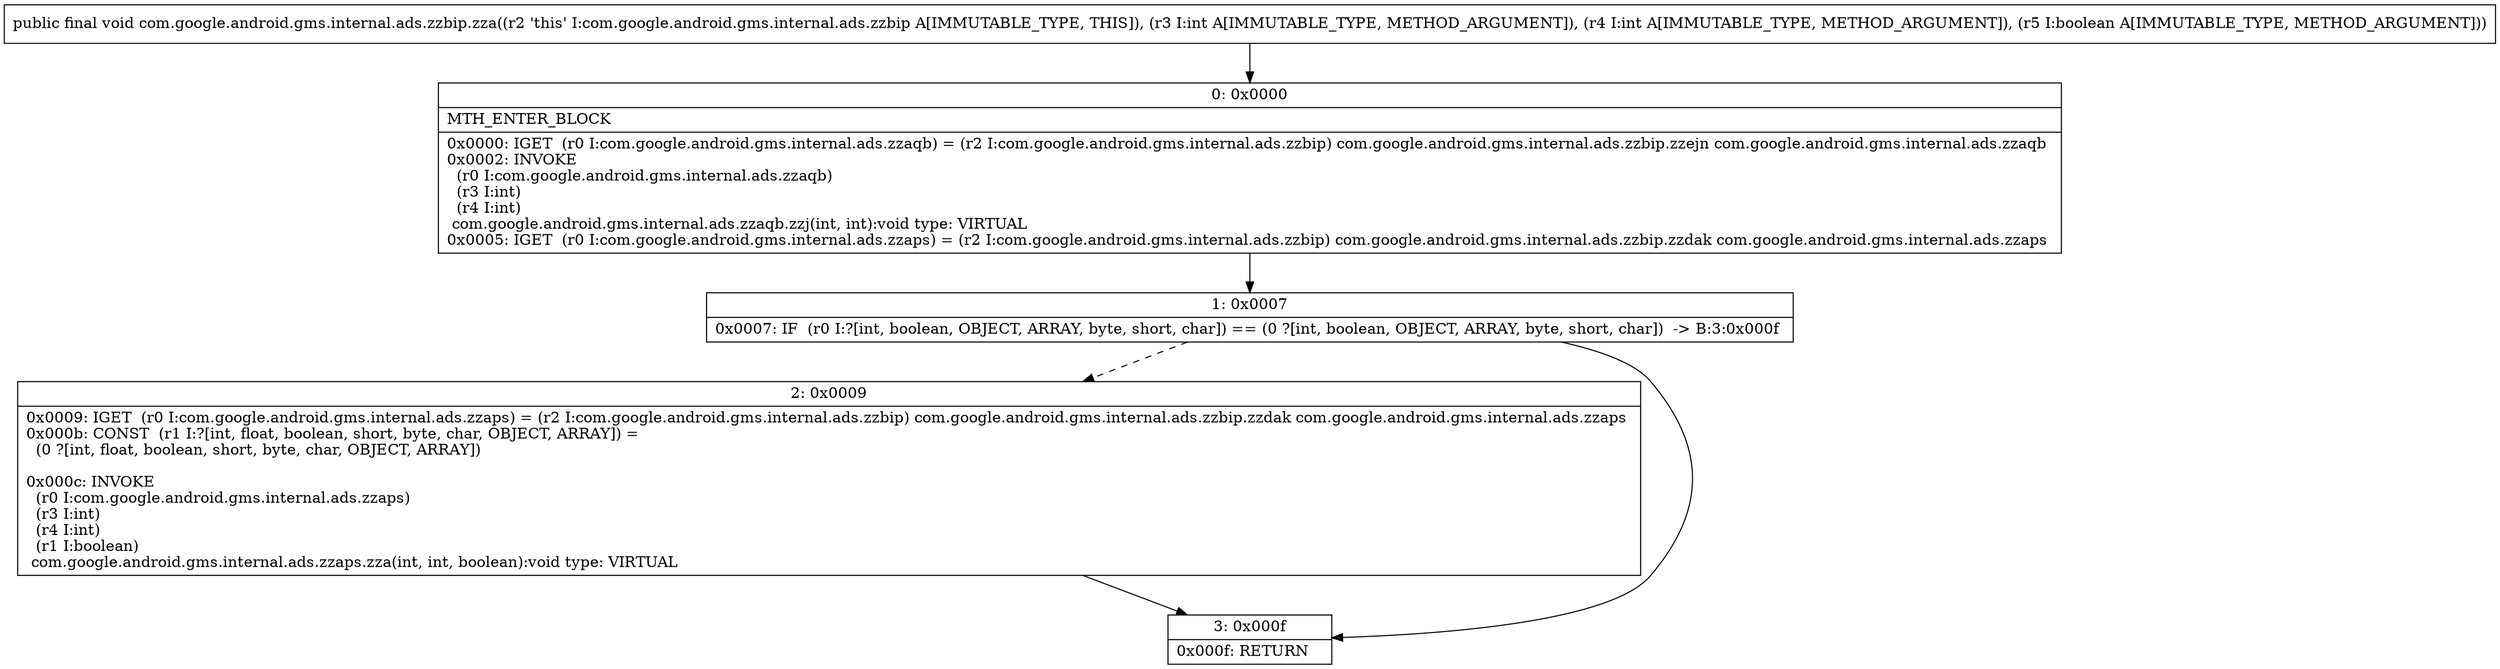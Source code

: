 digraph "CFG forcom.google.android.gms.internal.ads.zzbip.zza(IIZ)V" {
Node_0 [shape=record,label="{0\:\ 0x0000|MTH_ENTER_BLOCK\l|0x0000: IGET  (r0 I:com.google.android.gms.internal.ads.zzaqb) = (r2 I:com.google.android.gms.internal.ads.zzbip) com.google.android.gms.internal.ads.zzbip.zzejn com.google.android.gms.internal.ads.zzaqb \l0x0002: INVOKE  \l  (r0 I:com.google.android.gms.internal.ads.zzaqb)\l  (r3 I:int)\l  (r4 I:int)\l com.google.android.gms.internal.ads.zzaqb.zzj(int, int):void type: VIRTUAL \l0x0005: IGET  (r0 I:com.google.android.gms.internal.ads.zzaps) = (r2 I:com.google.android.gms.internal.ads.zzbip) com.google.android.gms.internal.ads.zzbip.zzdak com.google.android.gms.internal.ads.zzaps \l}"];
Node_1 [shape=record,label="{1\:\ 0x0007|0x0007: IF  (r0 I:?[int, boolean, OBJECT, ARRAY, byte, short, char]) == (0 ?[int, boolean, OBJECT, ARRAY, byte, short, char])  \-\> B:3:0x000f \l}"];
Node_2 [shape=record,label="{2\:\ 0x0009|0x0009: IGET  (r0 I:com.google.android.gms.internal.ads.zzaps) = (r2 I:com.google.android.gms.internal.ads.zzbip) com.google.android.gms.internal.ads.zzbip.zzdak com.google.android.gms.internal.ads.zzaps \l0x000b: CONST  (r1 I:?[int, float, boolean, short, byte, char, OBJECT, ARRAY]) = \l  (0 ?[int, float, boolean, short, byte, char, OBJECT, ARRAY])\l \l0x000c: INVOKE  \l  (r0 I:com.google.android.gms.internal.ads.zzaps)\l  (r3 I:int)\l  (r4 I:int)\l  (r1 I:boolean)\l com.google.android.gms.internal.ads.zzaps.zza(int, int, boolean):void type: VIRTUAL \l}"];
Node_3 [shape=record,label="{3\:\ 0x000f|0x000f: RETURN   \l}"];
MethodNode[shape=record,label="{public final void com.google.android.gms.internal.ads.zzbip.zza((r2 'this' I:com.google.android.gms.internal.ads.zzbip A[IMMUTABLE_TYPE, THIS]), (r3 I:int A[IMMUTABLE_TYPE, METHOD_ARGUMENT]), (r4 I:int A[IMMUTABLE_TYPE, METHOD_ARGUMENT]), (r5 I:boolean A[IMMUTABLE_TYPE, METHOD_ARGUMENT])) }"];
MethodNode -> Node_0;
Node_0 -> Node_1;
Node_1 -> Node_2[style=dashed];
Node_1 -> Node_3;
Node_2 -> Node_3;
}

